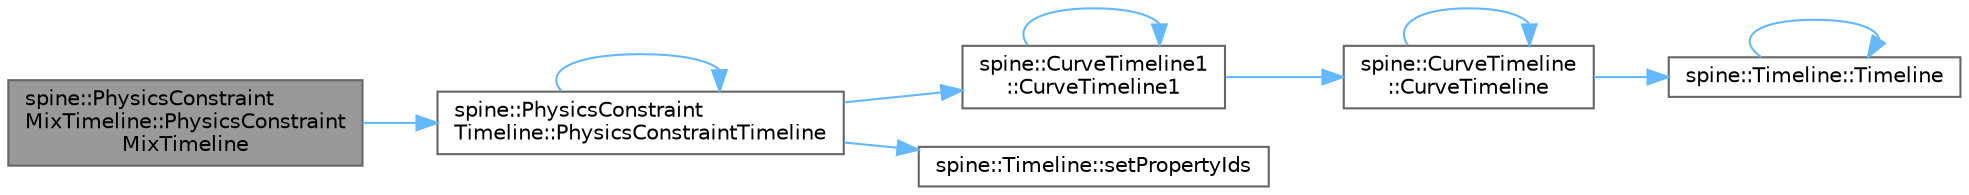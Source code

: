 digraph "spine::PhysicsConstraintMixTimeline::PhysicsConstraintMixTimeline"
{
 // LATEX_PDF_SIZE
  bgcolor="transparent";
  edge [fontname=Helvetica,fontsize=10,labelfontname=Helvetica,labelfontsize=10];
  node [fontname=Helvetica,fontsize=10,shape=box,height=0.2,width=0.4];
  rankdir="LR";
  Node1 [id="Node000001",label="spine::PhysicsConstraint\lMixTimeline::PhysicsConstraint\lMixTimeline",height=0.2,width=0.4,color="gray40", fillcolor="grey60", style="filled", fontcolor="black",tooltip=" "];
  Node1 -> Node2 [id="edge1_Node000001_Node000002",color="steelblue1",style="solid",tooltip=" "];
  Node2 [id="Node000002",label="spine::PhysicsConstraint\lTimeline::PhysicsConstraintTimeline",height=0.2,width=0.4,color="grey40", fillcolor="white", style="filled",URL="$classspine_1_1_physics_constraint_timeline.html#aea9d41e47d5991ca7f9ed08ad5d6ad5d",tooltip=" "];
  Node2 -> Node3 [id="edge2_Node000002_Node000003",color="steelblue1",style="solid",tooltip=" "];
  Node3 [id="Node000003",label="spine::CurveTimeline1\l::CurveTimeline1",height=0.2,width=0.4,color="grey40", fillcolor="white", style="filled",URL="$classspine_1_1_curve_timeline1.html#a76c6e88528eb347ab121410016091730",tooltip=" "];
  Node3 -> Node4 [id="edge3_Node000003_Node000004",color="steelblue1",style="solid",tooltip=" "];
  Node4 [id="Node000004",label="spine::CurveTimeline\l::CurveTimeline",height=0.2,width=0.4,color="grey40", fillcolor="white", style="filled",URL="$classspine_1_1_curve_timeline.html#a99fa6de5f285a2878b6f16f43a63b857",tooltip=" "];
  Node4 -> Node4 [id="edge4_Node000004_Node000004",color="steelblue1",style="solid",tooltip=" "];
  Node4 -> Node5 [id="edge5_Node000004_Node000005",color="steelblue1",style="solid",tooltip=" "];
  Node5 [id="Node000005",label="spine::Timeline::Timeline",height=0.2,width=0.4,color="grey40", fillcolor="white", style="filled",URL="$classspine_1_1_timeline.html#a8957ef9d905a45e02503e93612202b3e",tooltip=" "];
  Node5 -> Node5 [id="edge6_Node000005_Node000005",color="steelblue1",style="solid",tooltip=" "];
  Node3 -> Node3 [id="edge7_Node000003_Node000003",color="steelblue1",style="solid",tooltip=" "];
  Node2 -> Node2 [id="edge8_Node000002_Node000002",color="steelblue1",style="solid",tooltip=" "];
  Node2 -> Node6 [id="edge9_Node000002_Node000006",color="steelblue1",style="solid",tooltip=" "];
  Node6 [id="Node000006",label="spine::Timeline::setPropertyIds",height=0.2,width=0.4,color="grey40", fillcolor="white", style="filled",URL="$classspine_1_1_timeline.html#a59aee150c602818acac0a78e06c5d37d",tooltip=" "];
}
